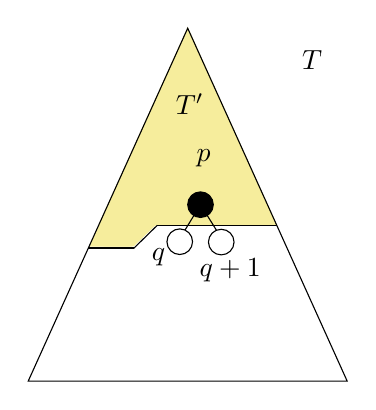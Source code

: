 \begin{tikzpicture}[x=0.75pt,y=0.75pt,yscale=-1,xscale=1]
	\draw  [color={rgb, 255:red, 246; green, 237; blue, 156 }  ,draw opacity=1 ][fill={rgb, 255:red, 246; green, 237; blue, 156 }  ,fill opacity=1 ] (312.92,126.04) -- (317.75,115.9) -- (328.33,115.9) -- (333.17,126.04) -- cycle;
	\draw  [color={rgb, 255:red, 246; green, 237; blue, 156 }  ,draw opacity=1 ][fill={rgb, 255:red, 246; green, 237; blue, 156 }  ,fill opacity=1 ] (346,114.3) -- (334.2,125.7) -- (334.2,114.3) -- cycle;
	\draw  [color={rgb, 255:red, 246; green, 237; blue, 156 }  ,draw opacity=1 ][fill={rgb, 255:red, 246; green, 237; blue, 156 }  ,fill opacity=1 ] (360.11,21.08) -- (402.87,115.9) -- (317.34,115.9) -- cycle;
	\draw  [fill={rgb, 255:red, 0; green, 0; blue, 0 }  ,fill opacity=1 ] (360.11,106.08) .. controls (360.11,102.68) and (362.87,99.92) .. (366.28,99.92) .. controls (369.68,99.92) and (372.44,102.68) .. (372.44,106.08) .. controls (372.44,109.49) and (369.68,112.25) .. (366.28,112.25) .. controls (362.87,112.25) and (360.11,109.49) .. (360.11,106.08) -- cycle;
	\draw    (366.28,106.08) -- (356.04,122.86);
	\draw    (366.28,106.08) -- (376.09,121.82);
	\draw   (360.11,21.08) -- (436.94,191.08) -- (283.28,191.08) -- cycle;
	\draw    (312.18,126.95) -- (334.47,126.95);
	\draw    (345.08,116.14) -- (402.93,116.14);
	\draw    (345.49,115.99) -- (333.99,127.24);
	\draw  [fill={rgb, 255:red, 255; green, 255; blue, 255 }  ,fill opacity=1 ] (350.11,123.93) .. controls (350.11,120.53) and (352.87,117.76) .. (356.28,117.76) .. controls (359.68,117.76) and (362.44,120.53) .. (362.44,123.93) .. controls (362.44,127.34) and (359.68,130.1) .. (356.28,130.1) .. controls (352.87,130.1) and (350.11,127.34) .. (350.11,123.93) -- cycle;
	\draw  [fill={rgb, 255:red, 255; green, 255; blue, 255 }  ,fill opacity=1 ] (370.11,124.11) .. controls (370.11,120.71) and (372.87,117.95) .. (376.28,117.95) .. controls (379.68,117.95) and (382.44,120.71) .. (382.44,124.11) .. controls (382.44,127.52) and (379.68,130.28) .. (376.28,130.28) .. controls (372.87,130.28) and (370.11,127.52) .. (370.11,124.11) -- cycle;
	\draw  [color={rgb, 255:red, 246; green, 237; blue, 156 }  ,draw opacity=1 ][fill={rgb, 255:red, 246; green, 237; blue, 156 }  ,fill opacity=1 ] (320.12,125.88) -- (333.92,109.62) -- (333.95,125.85) -- cycle;
	\draw (341.53,125.76) node [anchor=north west][inner sep=0.75pt]    {$q$};
	\draw (364.58,131.05) node [anchor=north west][inner sep=0.75pt]    {$q+1$};
	\draw (363.18,78.26) node [anchor=north west][inner sep=0.75pt]    {$p$};
	\draw (353.2,51.2) node [anchor=north west][inner sep=0.75pt]    {$T'$};
	\draw (414,30.4) node [anchor=north west][inner sep=0.75pt]    {$T$};
\end{tikzpicture}
